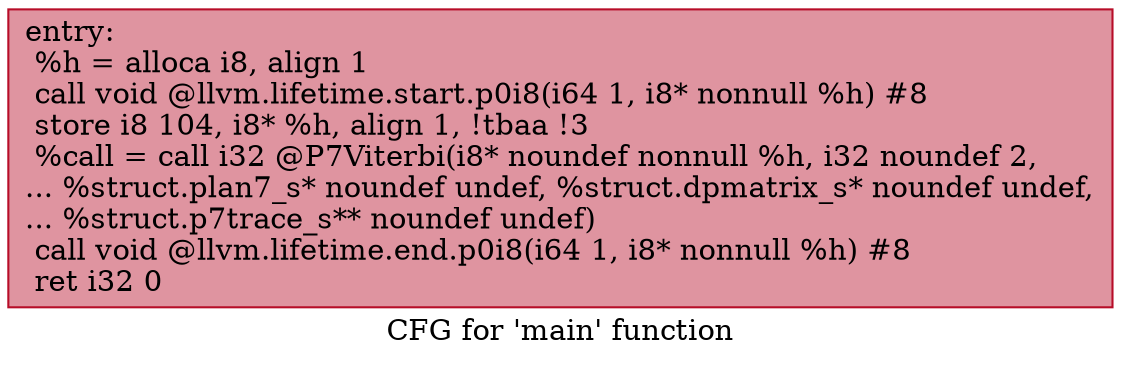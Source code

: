 digraph "CFG for 'main' function" {
	label="CFG for 'main' function";

	Node0x5556849cd060 [shape=record,color="#b70d28ff", style=filled, fillcolor="#b70d2870",label="{entry:\l  %h = alloca i8, align 1\l  call void @llvm.lifetime.start.p0i8(i64 1, i8* nonnull %h) #8\l  store i8 104, i8* %h, align 1, !tbaa !3\l  %call = call i32 @P7Viterbi(i8* noundef nonnull %h, i32 noundef 2,\l... %struct.plan7_s* noundef undef, %struct.dpmatrix_s* noundef undef,\l... %struct.p7trace_s** noundef undef)\l  call void @llvm.lifetime.end.p0i8(i64 1, i8* nonnull %h) #8\l  ret i32 0\l}"];
}

